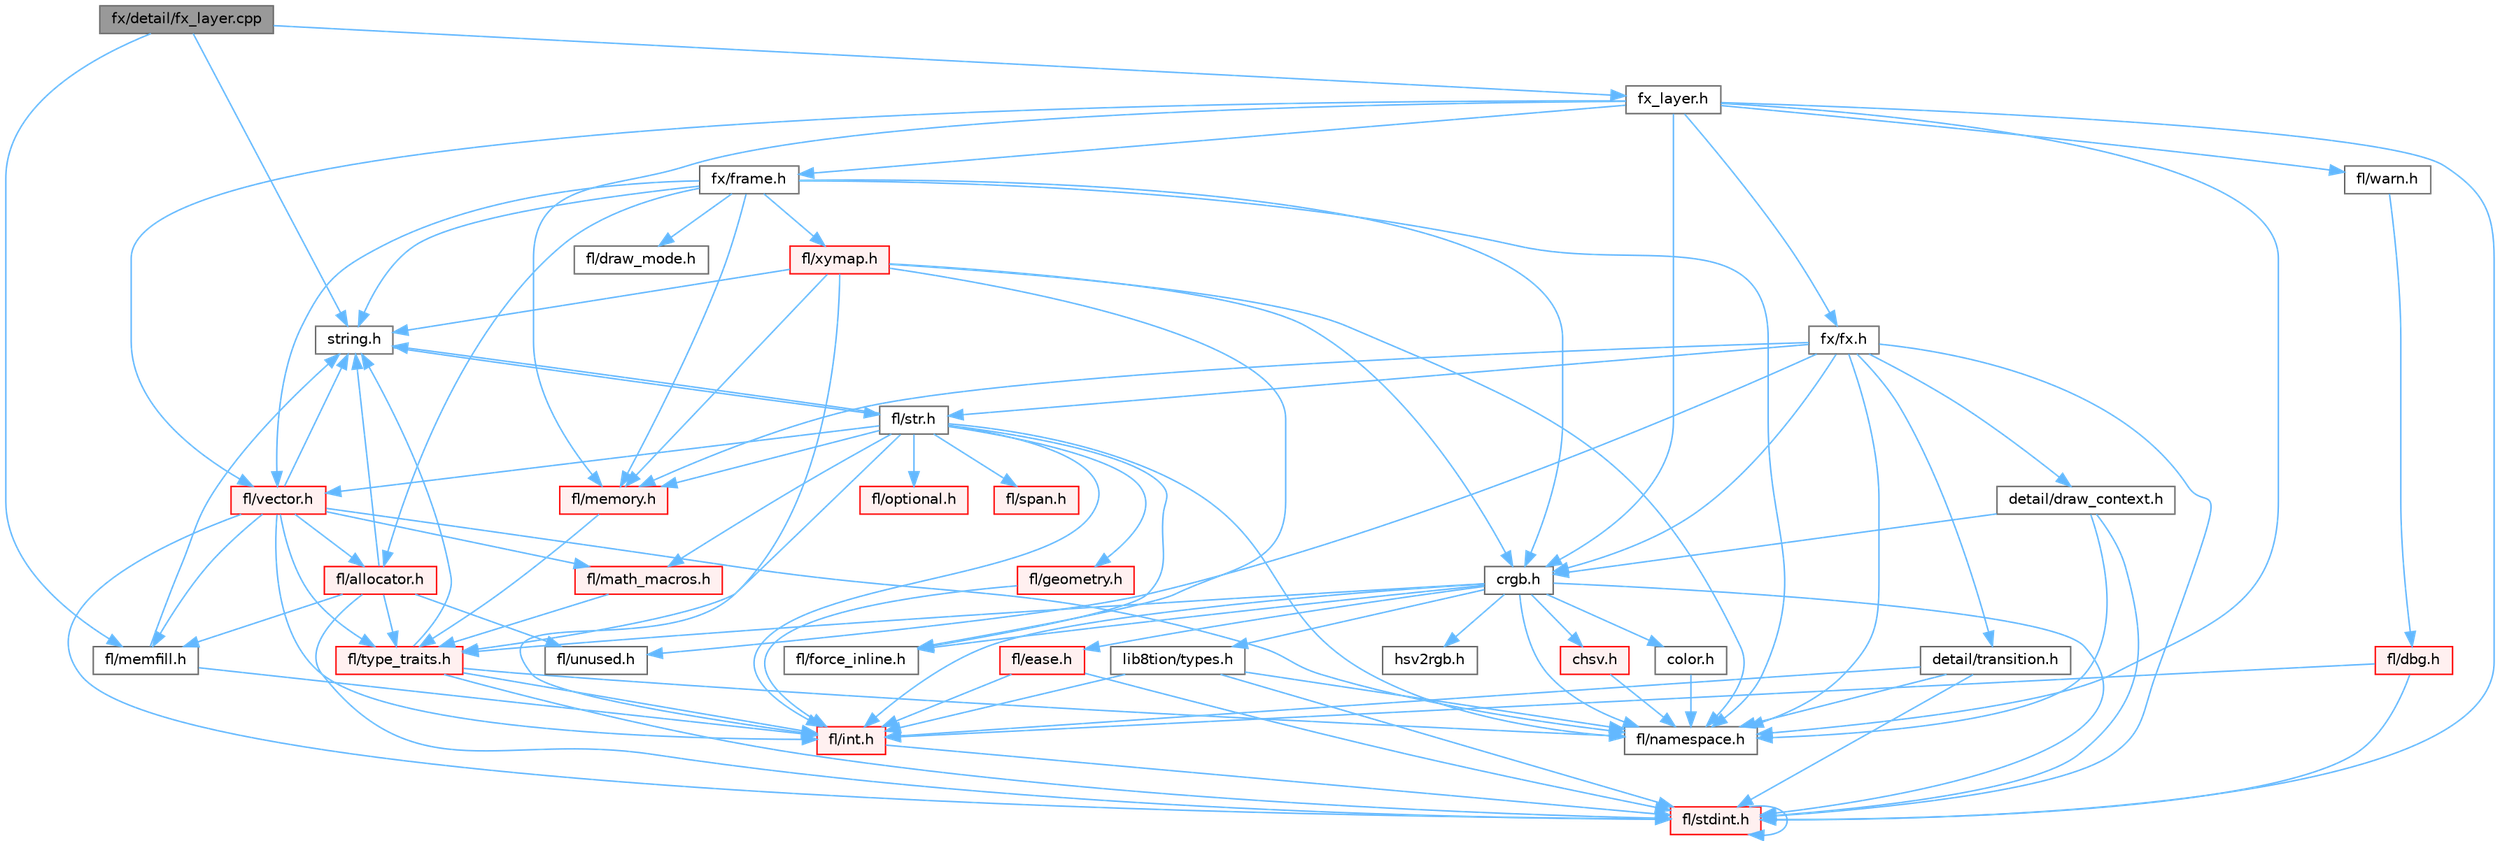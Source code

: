 digraph "fx/detail/fx_layer.cpp"
{
 // INTERACTIVE_SVG=YES
 // LATEX_PDF_SIZE
  bgcolor="transparent";
  edge [fontname=Helvetica,fontsize=10,labelfontname=Helvetica,labelfontsize=10];
  node [fontname=Helvetica,fontsize=10,shape=box,height=0.2,width=0.4];
  Node1 [id="Node000001",label="fx/detail/fx_layer.cpp",height=0.2,width=0.4,color="gray40", fillcolor="grey60", style="filled", fontcolor="black",tooltip=" "];
  Node1 -> Node2 [id="edge1_Node000001_Node000002",color="steelblue1",style="solid",tooltip=" "];
  Node2 [id="Node000002",label="string.h",height=0.2,width=0.4,color="grey40", fillcolor="white", style="filled",URL="$da/d66/string_8h.html",tooltip=" "];
  Node2 -> Node3 [id="edge2_Node000002_Node000003",color="steelblue1",style="solid",tooltip=" "];
  Node3 [id="Node000003",label="fl/str.h",height=0.2,width=0.4,color="grey40", fillcolor="white", style="filled",URL="$d1/d93/str_8h.html",tooltip=" "];
  Node3 -> Node4 [id="edge3_Node000003_Node000004",color="steelblue1",style="solid",tooltip=" "];
  Node4 [id="Node000004",label="fl/int.h",height=0.2,width=0.4,color="red", fillcolor="#FFF0F0", style="filled",URL="$d3/d7e/int_8h.html",tooltip=" "];
  Node4 -> Node5 [id="edge4_Node000004_Node000005",color="steelblue1",style="solid",tooltip=" "];
  Node5 [id="Node000005",label="fl/stdint.h",height=0.2,width=0.4,color="red", fillcolor="#FFF0F0", style="filled",URL="$df/dd8/stdint_8h.html",tooltip=" "];
  Node5 -> Node5 [id="edge5_Node000005_Node000005",color="steelblue1",style="solid",tooltip=" "];
  Node3 -> Node2 [id="edge6_Node000003_Node000002",color="steelblue1",style="solid",tooltip=" "];
  Node3 -> Node8 [id="edge7_Node000003_Node000008",color="steelblue1",style="solid",tooltip=" "];
  Node8 [id="Node000008",label="fl/geometry.h",height=0.2,width=0.4,color="red", fillcolor="#FFF0F0", style="filled",URL="$d4/d67/geometry_8h.html",tooltip=" "];
  Node8 -> Node4 [id="edge8_Node000008_Node000004",color="steelblue1",style="solid",tooltip=" "];
  Node3 -> Node13 [id="edge9_Node000003_Node000013",color="steelblue1",style="solid",tooltip=" "];
  Node13 [id="Node000013",label="fl/math_macros.h",height=0.2,width=0.4,color="red", fillcolor="#FFF0F0", style="filled",URL="$d8/db8/math__macros_8h.html",tooltip=" "];
  Node13 -> Node15 [id="edge10_Node000013_Node000015",color="steelblue1",style="solid",tooltip=" "];
  Node15 [id="Node000015",label="fl/type_traits.h",height=0.2,width=0.4,color="red", fillcolor="#FFF0F0", style="filled",URL="$df/d63/type__traits_8h.html",tooltip=" "];
  Node15 -> Node2 [id="edge11_Node000015_Node000002",color="steelblue1",style="solid",tooltip=" "];
  Node15 -> Node5 [id="edge12_Node000015_Node000005",color="steelblue1",style="solid",tooltip=" "];
  Node15 -> Node16 [id="edge13_Node000015_Node000016",color="steelblue1",style="solid",tooltip=" "];
  Node16 [id="Node000016",label="fl/namespace.h",height=0.2,width=0.4,color="grey40", fillcolor="white", style="filled",URL="$df/d2a/namespace_8h.html",tooltip="Implements the FastLED namespace macros."];
  Node15 -> Node4 [id="edge14_Node000015_Node000004",color="steelblue1",style="solid",tooltip=" "];
  Node3 -> Node16 [id="edge15_Node000003_Node000016",color="steelblue1",style="solid",tooltip=" "];
  Node3 -> Node18 [id="edge16_Node000003_Node000018",color="steelblue1",style="solid",tooltip=" "];
  Node18 [id="Node000018",label="fl/memory.h",height=0.2,width=0.4,color="red", fillcolor="#FFF0F0", style="filled",URL="$dc/d18/memory_8h.html",tooltip=" "];
  Node18 -> Node15 [id="edge17_Node000018_Node000015",color="steelblue1",style="solid",tooltip=" "];
  Node3 -> Node44 [id="edge18_Node000003_Node000044",color="steelblue1",style="solid",tooltip=" "];
  Node44 [id="Node000044",label="fl/optional.h",height=0.2,width=0.4,color="red", fillcolor="#FFF0F0", style="filled",URL="$dc/d62/optional_8h.html",tooltip=" "];
  Node3 -> Node15 [id="edge19_Node000003_Node000015",color="steelblue1",style="solid",tooltip=" "];
  Node3 -> Node45 [id="edge20_Node000003_Node000045",color="steelblue1",style="solid",tooltip=" "];
  Node45 [id="Node000045",label="fl/vector.h",height=0.2,width=0.4,color="red", fillcolor="#FFF0F0", style="filled",URL="$d6/d68/vector_8h.html",tooltip=" "];
  Node45 -> Node5 [id="edge21_Node000045_Node000005",color="steelblue1",style="solid",tooltip=" "];
  Node45 -> Node4 [id="edge22_Node000045_Node000004",color="steelblue1",style="solid",tooltip=" "];
  Node45 -> Node2 [id="edge23_Node000045_Node000002",color="steelblue1",style="solid",tooltip=" "];
  Node45 -> Node13 [id="edge24_Node000045_Node000013",color="steelblue1",style="solid",tooltip=" "];
  Node45 -> Node30 [id="edge25_Node000045_Node000030",color="steelblue1",style="solid",tooltip=" "];
  Node30 [id="Node000030",label="fl/memfill.h",height=0.2,width=0.4,color="grey40", fillcolor="white", style="filled",URL="$d0/dda/memfill_8h.html",tooltip=" "];
  Node30 -> Node2 [id="edge26_Node000030_Node000002",color="steelblue1",style="solid",tooltip=" "];
  Node30 -> Node4 [id="edge27_Node000030_Node000004",color="steelblue1",style="solid",tooltip=" "];
  Node45 -> Node16 [id="edge28_Node000045_Node000016",color="steelblue1",style="solid",tooltip=" "];
  Node45 -> Node27 [id="edge29_Node000045_Node000027",color="steelblue1",style="solid",tooltip=" "];
  Node27 [id="Node000027",label="fl/allocator.h",height=0.2,width=0.4,color="red", fillcolor="#FFF0F0", style="filled",URL="$da/da9/allocator_8h.html",tooltip=" "];
  Node27 -> Node2 [id="edge30_Node000027_Node000002",color="steelblue1",style="solid",tooltip=" "];
  Node27 -> Node30 [id="edge31_Node000027_Node000030",color="steelblue1",style="solid",tooltip=" "];
  Node27 -> Node15 [id="edge32_Node000027_Node000015",color="steelblue1",style="solid",tooltip=" "];
  Node27 -> Node31 [id="edge33_Node000027_Node000031",color="steelblue1",style="solid",tooltip=" "];
  Node31 [id="Node000031",label="fl/unused.h",height=0.2,width=0.4,color="grey40", fillcolor="white", style="filled",URL="$d8/d4b/unused_8h.html",tooltip=" "];
  Node27 -> Node5 [id="edge34_Node000027_Node000005",color="steelblue1",style="solid",tooltip=" "];
  Node45 -> Node15 [id="edge35_Node000045_Node000015",color="steelblue1",style="solid",tooltip=" "];
  Node3 -> Node48 [id="edge36_Node000003_Node000048",color="steelblue1",style="solid",tooltip=" "];
  Node48 [id="Node000048",label="fl/span.h",height=0.2,width=0.4,color="red", fillcolor="#FFF0F0", style="filled",URL="$d4/d7a/span_8h.html",tooltip=" "];
  Node3 -> Node11 [id="edge37_Node000003_Node000011",color="steelblue1",style="solid",tooltip=" "];
  Node11 [id="Node000011",label="fl/force_inline.h",height=0.2,width=0.4,color="grey40", fillcolor="white", style="filled",URL="$d4/d64/force__inline_8h.html",tooltip=" "];
  Node1 -> Node50 [id="edge38_Node000001_Node000050",color="steelblue1",style="solid",tooltip=" "];
  Node50 [id="Node000050",label="fx_layer.h",height=0.2,width=0.4,color="grey40", fillcolor="white", style="filled",URL="$d7/d2f/fx__layer_8h.html",tooltip=" "];
  Node50 -> Node5 [id="edge39_Node000050_Node000005",color="steelblue1",style="solid",tooltip=" "];
  Node50 -> Node51 [id="edge40_Node000050_Node000051",color="steelblue1",style="solid",tooltip=" "];
  Node51 [id="Node000051",label="crgb.h",height=0.2,width=0.4,color="grey40", fillcolor="white", style="filled",URL="$db/dd1/crgb_8h.html",tooltip="Defines the red, green, and blue (RGB) pixel struct."];
  Node51 -> Node5 [id="edge41_Node000051_Node000005",color="steelblue1",style="solid",tooltip=" "];
  Node51 -> Node4 [id="edge42_Node000051_Node000004",color="steelblue1",style="solid",tooltip=" "];
  Node51 -> Node52 [id="edge43_Node000051_Node000052",color="steelblue1",style="solid",tooltip=" "];
  Node52 [id="Node000052",label="chsv.h",height=0.2,width=0.4,color="red", fillcolor="#FFF0F0", style="filled",URL="$d8/dd0/chsv_8h.html",tooltip="Defines the hue, saturation, and value (HSV) pixel struct."];
  Node52 -> Node16 [id="edge44_Node000052_Node000016",color="steelblue1",style="solid",tooltip=" "];
  Node51 -> Node16 [id="edge45_Node000051_Node000016",color="steelblue1",style="solid",tooltip=" "];
  Node51 -> Node54 [id="edge46_Node000051_Node000054",color="steelblue1",style="solid",tooltip=" "];
  Node54 [id="Node000054",label="color.h",height=0.2,width=0.4,color="grey40", fillcolor="white", style="filled",URL="$d2/d6b/src_2color_8h.html",tooltip="Contains definitions for color correction and temperature."];
  Node54 -> Node16 [id="edge47_Node000054_Node000016",color="steelblue1",style="solid",tooltip=" "];
  Node51 -> Node55 [id="edge48_Node000051_Node000055",color="steelblue1",style="solid",tooltip=" "];
  Node55 [id="Node000055",label="lib8tion/types.h",height=0.2,width=0.4,color="grey40", fillcolor="white", style="filled",URL="$d9/ddf/lib8tion_2types_8h.html",tooltip="Defines fractional types used for lib8tion functions."];
  Node55 -> Node5 [id="edge49_Node000055_Node000005",color="steelblue1",style="solid",tooltip=" "];
  Node55 -> Node4 [id="edge50_Node000055_Node000004",color="steelblue1",style="solid",tooltip=" "];
  Node55 -> Node16 [id="edge51_Node000055_Node000016",color="steelblue1",style="solid",tooltip=" "];
  Node51 -> Node11 [id="edge52_Node000051_Node000011",color="steelblue1",style="solid",tooltip=" "];
  Node51 -> Node15 [id="edge53_Node000051_Node000015",color="steelblue1",style="solid",tooltip=" "];
  Node51 -> Node56 [id="edge54_Node000051_Node000056",color="steelblue1",style="solid",tooltip=" "];
  Node56 [id="Node000056",label="hsv2rgb.h",height=0.2,width=0.4,color="grey40", fillcolor="white", style="filled",URL="$de/d9a/hsv2rgb_8h.html",tooltip="Functions to convert from the HSV colorspace to the RGB colorspace."];
  Node51 -> Node57 [id="edge55_Node000051_Node000057",color="steelblue1",style="solid",tooltip=" "];
  Node57 [id="Node000057",label="fl/ease.h",height=0.2,width=0.4,color="red", fillcolor="#FFF0F0", style="filled",URL="$db/d19/ease_8h.html",tooltip=" "];
  Node57 -> Node5 [id="edge56_Node000057_Node000005",color="steelblue1",style="solid",tooltip=" "];
  Node57 -> Node4 [id="edge57_Node000057_Node000004",color="steelblue1",style="solid",tooltip=" "];
  Node50 -> Node16 [id="edge58_Node000050_Node000016",color="steelblue1",style="solid",tooltip=" "];
  Node50 -> Node18 [id="edge59_Node000050_Node000018",color="steelblue1",style="solid",tooltip=" "];
  Node50 -> Node45 [id="edge60_Node000050_Node000045",color="steelblue1",style="solid",tooltip=" "];
  Node50 -> Node59 [id="edge61_Node000050_Node000059",color="steelblue1",style="solid",tooltip=" "];
  Node59 [id="Node000059",label="fl/warn.h",height=0.2,width=0.4,color="grey40", fillcolor="white", style="filled",URL="$de/d77/warn_8h.html",tooltip=" "];
  Node59 -> Node60 [id="edge62_Node000059_Node000060",color="steelblue1",style="solid",tooltip=" "];
  Node60 [id="Node000060",label="fl/dbg.h",height=0.2,width=0.4,color="red", fillcolor="#FFF0F0", style="filled",URL="$d6/d01/dbg_8h.html",tooltip=" "];
  Node60 -> Node4 [id="edge63_Node000060_Node000004",color="steelblue1",style="solid",tooltip=" "];
  Node60 -> Node5 [id="edge64_Node000060_Node000005",color="steelblue1",style="solid",tooltip=" "];
  Node50 -> Node63 [id="edge65_Node000050_Node000063",color="steelblue1",style="solid",tooltip=" "];
  Node63 [id="Node000063",label="fx/frame.h",height=0.2,width=0.4,color="grey40", fillcolor="white", style="filled",URL="$df/d7d/frame_8h.html",tooltip=" "];
  Node63 -> Node2 [id="edge66_Node000063_Node000002",color="steelblue1",style="solid",tooltip=" "];
  Node63 -> Node51 [id="edge67_Node000063_Node000051",color="steelblue1",style="solid",tooltip=" "];
  Node63 -> Node16 [id="edge68_Node000063_Node000016",color="steelblue1",style="solid",tooltip=" "];
  Node63 -> Node18 [id="edge69_Node000063_Node000018",color="steelblue1",style="solid",tooltip=" "];
  Node63 -> Node64 [id="edge70_Node000063_Node000064",color="steelblue1",style="solid",tooltip=" "];
  Node64 [id="Node000064",label="fl/xymap.h",height=0.2,width=0.4,color="red", fillcolor="#FFF0F0", style="filled",URL="$da/d61/xymap_8h.html",tooltip=" "];
  Node64 -> Node4 [id="edge71_Node000064_Node000004",color="steelblue1",style="solid",tooltip=" "];
  Node64 -> Node16 [id="edge72_Node000064_Node000016",color="steelblue1",style="solid",tooltip=" "];
  Node64 -> Node11 [id="edge73_Node000064_Node000011",color="steelblue1",style="solid",tooltip=" "];
  Node64 -> Node2 [id="edge74_Node000064_Node000002",color="steelblue1",style="solid",tooltip=" "];
  Node64 -> Node51 [id="edge75_Node000064_Node000051",color="steelblue1",style="solid",tooltip=" "];
  Node64 -> Node18 [id="edge76_Node000064_Node000018",color="steelblue1",style="solid",tooltip=" "];
  Node63 -> Node45 [id="edge77_Node000063_Node000045",color="steelblue1",style="solid",tooltip=" "];
  Node63 -> Node27 [id="edge78_Node000063_Node000027",color="steelblue1",style="solid",tooltip=" "];
  Node63 -> Node68 [id="edge79_Node000063_Node000068",color="steelblue1",style="solid",tooltip=" "];
  Node68 [id="Node000068",label="fl/draw_mode.h",height=0.2,width=0.4,color="grey40", fillcolor="white", style="filled",URL="$d9/d35/draw__mode_8h.html",tooltip=" "];
  Node50 -> Node69 [id="edge80_Node000050_Node000069",color="steelblue1",style="solid",tooltip=" "];
  Node69 [id="Node000069",label="fx/fx.h",height=0.2,width=0.4,color="grey40", fillcolor="white", style="filled",URL="$d2/d0c/fx_8h.html",tooltip=" "];
  Node69 -> Node5 [id="edge81_Node000069_Node000005",color="steelblue1",style="solid",tooltip=" "];
  Node69 -> Node51 [id="edge82_Node000069_Node000051",color="steelblue1",style="solid",tooltip=" "];
  Node69 -> Node70 [id="edge83_Node000069_Node000070",color="steelblue1",style="solid",tooltip=" "];
  Node70 [id="Node000070",label="detail/draw_context.h",height=0.2,width=0.4,color="grey40", fillcolor="white", style="filled",URL="$db/ded/draw__context_8h.html",tooltip=" "];
  Node70 -> Node51 [id="edge84_Node000070_Node000051",color="steelblue1",style="solid",tooltip=" "];
  Node70 -> Node16 [id="edge85_Node000070_Node000016",color="steelblue1",style="solid",tooltip=" "];
  Node70 -> Node5 [id="edge86_Node000070_Node000005",color="steelblue1",style="solid",tooltip=" "];
  Node69 -> Node71 [id="edge87_Node000069_Node000071",color="steelblue1",style="solid",tooltip=" "];
  Node71 [id="Node000071",label="detail/transition.h",height=0.2,width=0.4,color="grey40", fillcolor="white", style="filled",URL="$d7/df7/transition_8h.html",tooltip=" "];
  Node71 -> Node16 [id="edge88_Node000071_Node000016",color="steelblue1",style="solid",tooltip=" "];
  Node71 -> Node5 [id="edge89_Node000071_Node000005",color="steelblue1",style="solid",tooltip=" "];
  Node71 -> Node4 [id="edge90_Node000071_Node000004",color="steelblue1",style="solid",tooltip=" "];
  Node69 -> Node16 [id="edge91_Node000069_Node000016",color="steelblue1",style="solid",tooltip=" "];
  Node69 -> Node18 [id="edge92_Node000069_Node000018",color="steelblue1",style="solid",tooltip=" "];
  Node69 -> Node3 [id="edge93_Node000069_Node000003",color="steelblue1",style="solid",tooltip=" "];
  Node69 -> Node31 [id="edge94_Node000069_Node000031",color="steelblue1",style="solid",tooltip=" "];
  Node1 -> Node30 [id="edge95_Node000001_Node000030",color="steelblue1",style="solid",tooltip=" "];
}

